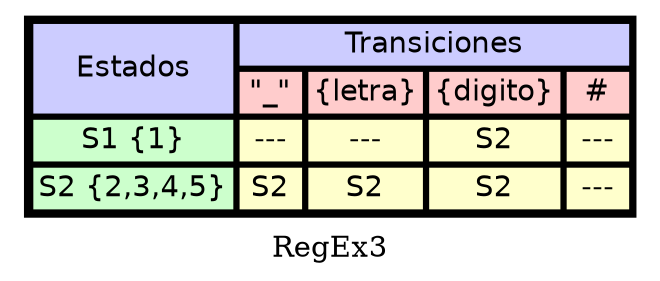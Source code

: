 digraph {
  node [ shape=none fontname=Helvetica ]
  n [ label = <
    <table bgcolor="black"><tr>
<td bgcolor="#ccccff" rowspan="2">Estados</td>
<td bgcolor="#ccccff" colspan="4">Transiciones</td>
</tr><tr>
<td bgcolor="#ffcccc">"_"</td>
<td bgcolor="#ffcccc">{letra}</td>
<td bgcolor="#ffcccc">{digito}</td>
<td bgcolor="#ffcccc">#</td>
</tr><tr><td bgcolor="#ccffcc">S1 {1}</td><td bgcolor="#ffffcc"> --- </td><td bgcolor="#ffffcc"> --- </td><td bgcolor="#ffffcc">S2</td><td bgcolor="#ffffcc"> --- </td></tr><tr><td bgcolor="#ccffcc">S2 {2,3,4,5}</td><td bgcolor="#ffffcc">S2</td><td bgcolor="#ffffcc">S2</td><td bgcolor="#ffffcc">S2</td><td bgcolor="#ffffcc"> --- </td></tr></table>
  > ]
label = "RegEx3";}